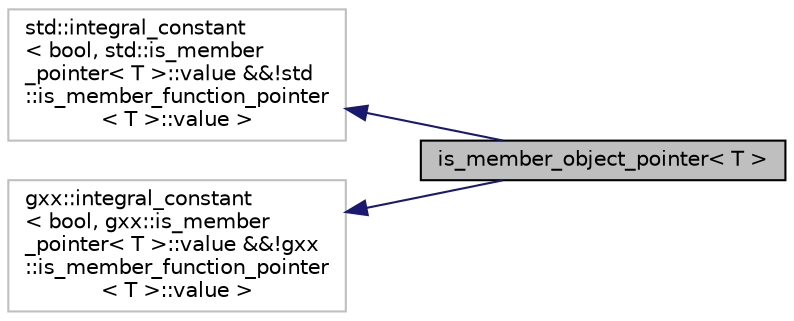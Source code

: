 digraph "is_member_object_pointer&lt; T &gt;"
{
  edge [fontname="Helvetica",fontsize="10",labelfontname="Helvetica",labelfontsize="10"];
  node [fontname="Helvetica",fontsize="10",shape=record];
  rankdir="LR";
  Node1 [label="is_member_object_pointer\< T \>",height=0.2,width=0.4,color="black", fillcolor="grey75", style="filled", fontcolor="black"];
  Node2 -> Node1 [dir="back",color="midnightblue",fontsize="10",style="solid"];
  Node2 [label="std::integral_constant\l\< bool, std::is_member\l_pointer\< T \>::value &&!std\l::is_member_function_pointer\l\< T \>::value \>",height=0.2,width=0.4,color="grey75", fillcolor="white", style="filled"];
  Node3 -> Node1 [dir="back",color="midnightblue",fontsize="10",style="solid"];
  Node3 [label="gxx::integral_constant\l\< bool, gxx::is_member\l_pointer\< T \>::value &&!gxx\l::is_member_function_pointer\l\< T \>::value \>",height=0.2,width=0.4,color="grey75", fillcolor="white", style="filled"];
}
